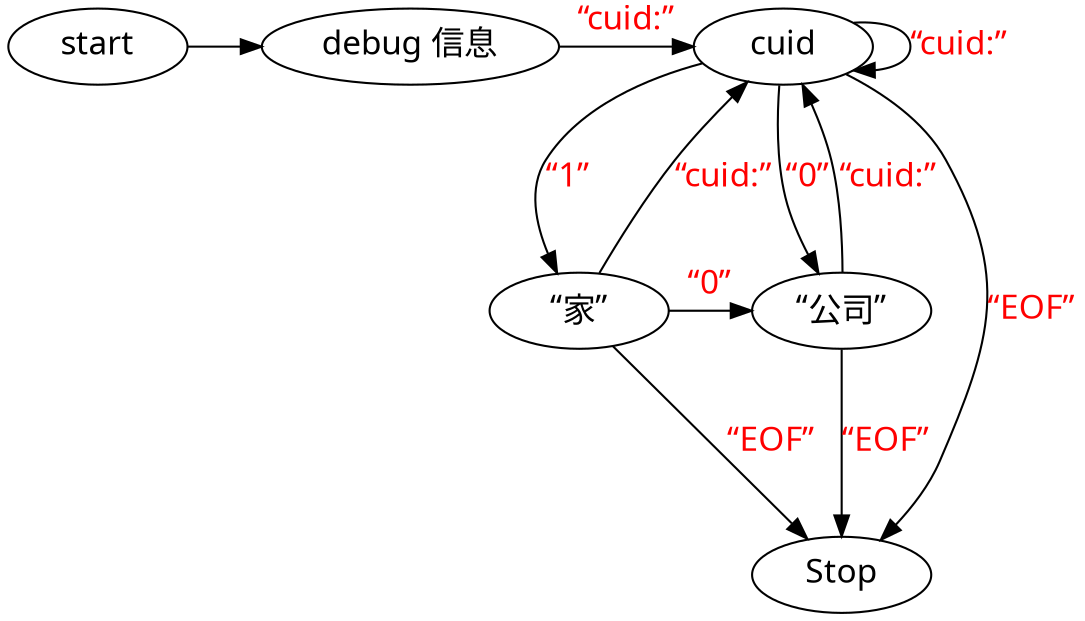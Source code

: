 digraph G
{
    graph [fontname = "Microsoft YaHei",fontsize=16 ranksep=1 splines=true overlap=false size="32, 16",compound=true]
    edge [shape=box,fontname = "Microsoft YaHei",fontsize=16]
    node [fontname = "Microsoft YaHei",fontsize=16,width="1.2" ]

    dinfo[label="debug 信息"]
    hrst[label="“家”"]
    crst[label="“公司”"]

    start -> dinfo;
    dinfo -> cuid[label="“cuid:”", fontcolor="red"]
    cuid -> cuid[label="“cuid:”", fontcolor="red"]
    cuid -> hrst[label="“1”", fontcolor="red"]        
    cuid -> crst[label="“0”", fontcolor="red"]        
    hrst -> crst[label="“0”", fontcolor="red"]
    hrst -> cuid[label="“cuid:”", fontcolor="red"]
    crst -> cuid[label="“cuid:”", fontcolor="red"]
    cuid -> Stop[label="“EOF”", fontcolor="red"]        
    hrst -> Stop[label="“EOF”", fontcolor="red"]
    crst -> Stop[label="“EOF”", fontcolor="red"]
    {rank=same; hrst; crst}
    {rank=same; start; dinfo; cuid}
}